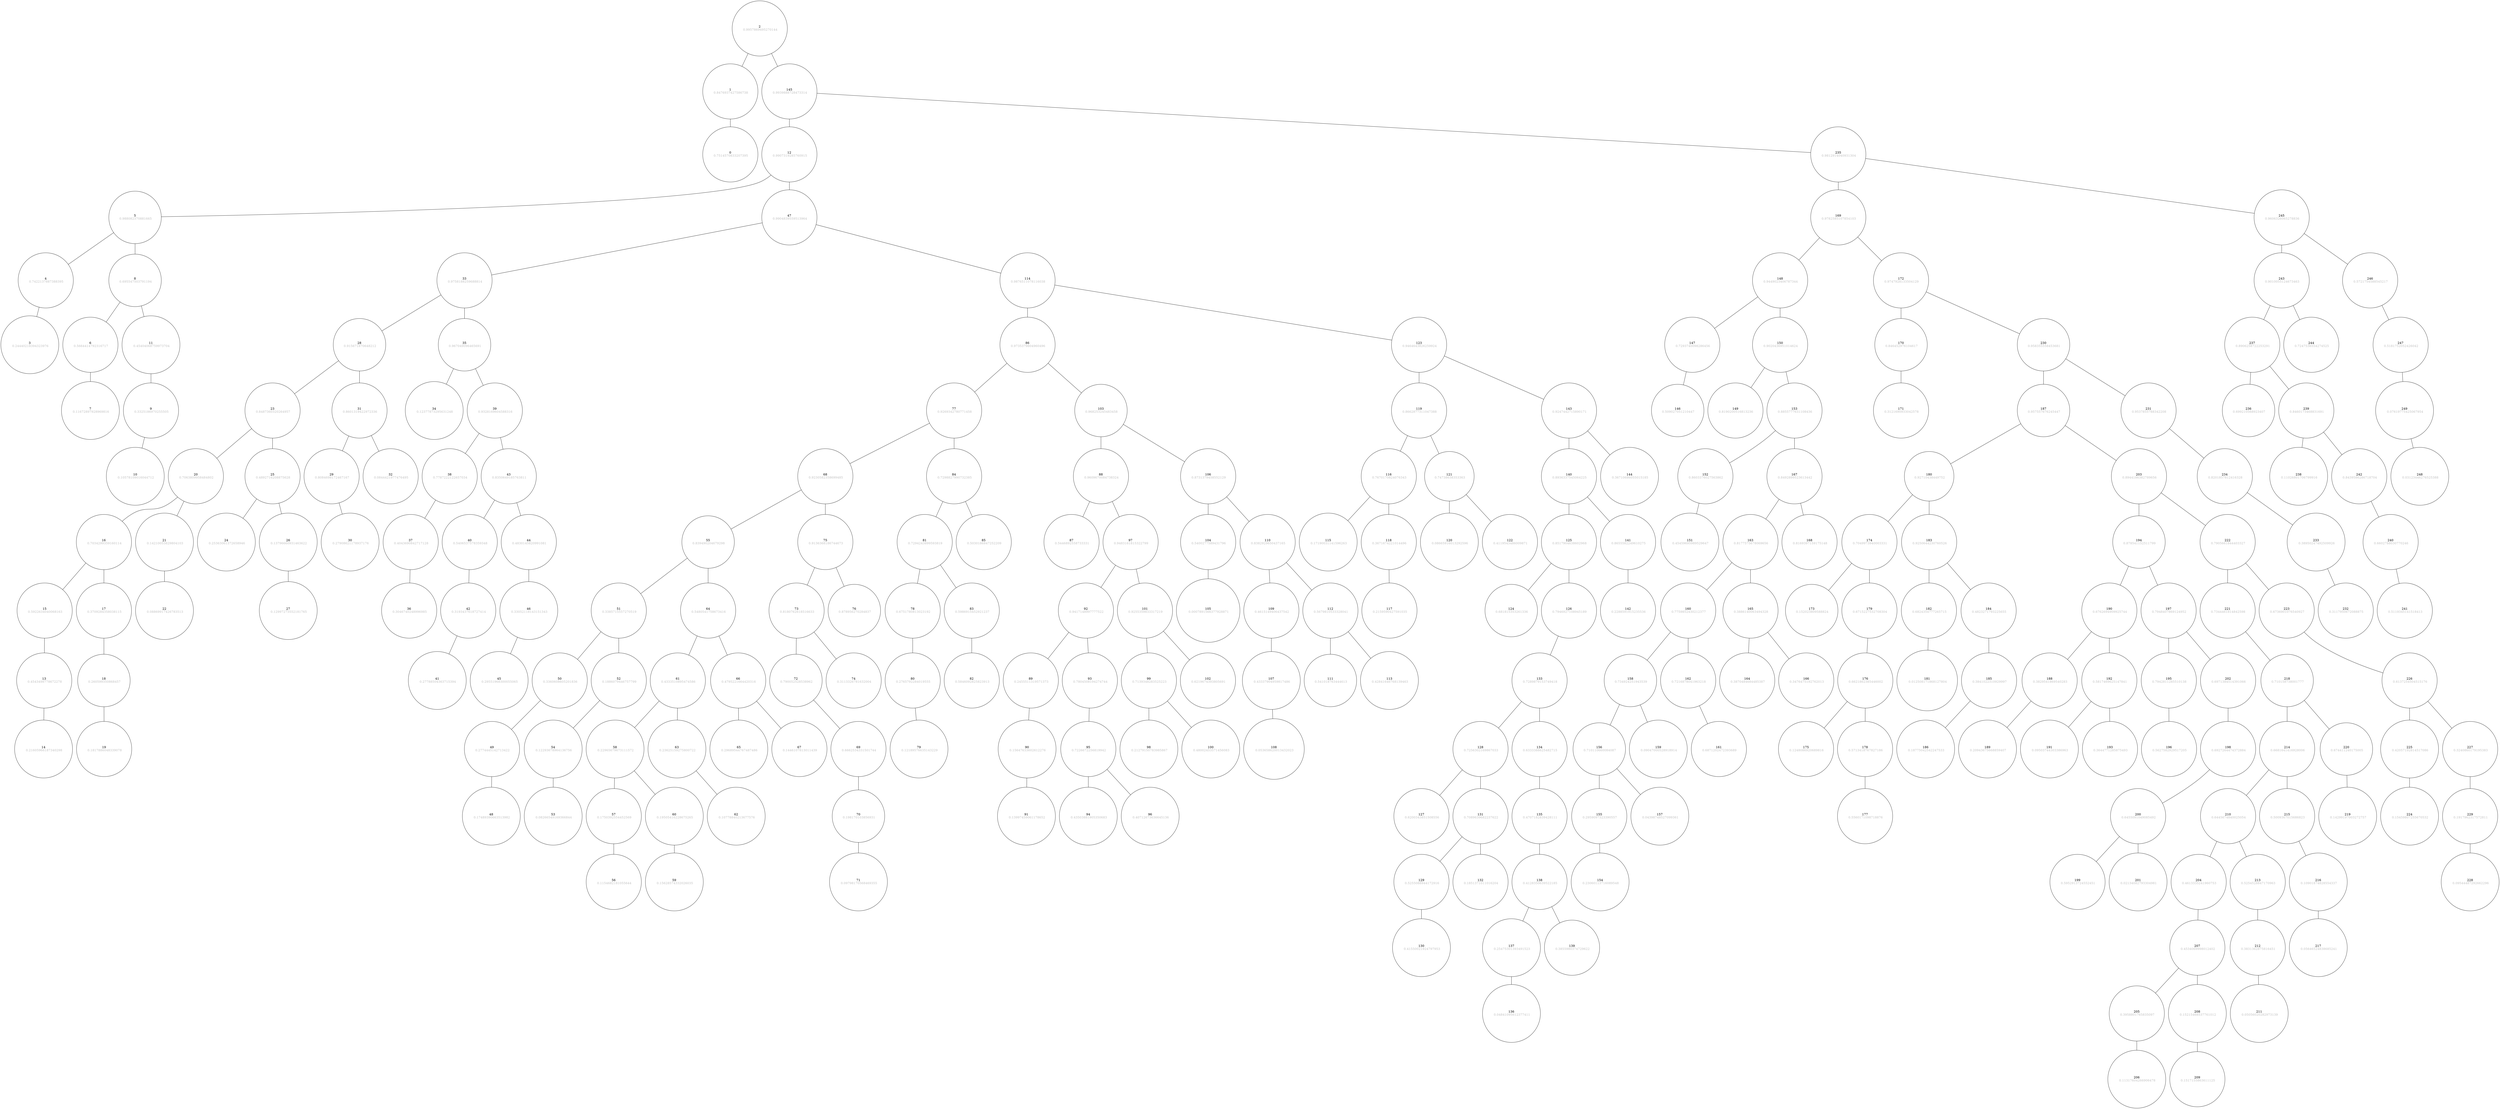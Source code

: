 graph {
  node [shape=circle]
  2[label=<2<BR/> <FONT COLOR="grey">0.9957869495270144</FONT>>];
  2 -- 1 [side=L]
  1[label=<1<BR/> <FONT COLOR="grey">0.8476937427586738</FONT>>];
  1 -- 0 [side=L]
  0[label=<0<BR/> <FONT COLOR="grey">0.7514570833207395</FONT>>];
  2 -- 145 [side=R]
  145[label=<145<BR/> <FONT COLOR="grey">0.9939888728473314</FONT>>];
  145 -- 12 [side=L]
  12[label=<12<BR/> <FONT COLOR="grey">0.9907319285760915</FONT>>];
  12 -- 5 [side=L]
  5[label=<5<BR/> <FONT COLOR="grey">0.988082370881665</FONT>>];
  5 -- 4 [side=L]
  4[label=<4<BR/> <FONT COLOR="grey">0.7422137887388395</FONT>>];
  4 -- 3 [side=L]
  3[label=<3<BR/> <FONT COLOR="grey">0.24440218394323976</FONT>>];
  5 -- 8 [side=R]
  8[label=<8<BR/> <FONT COLOR="grey">0.695547503791194</FONT>>];
  8 -- 6 [side=L]
  6[label=<6<BR/> <FONT COLOR="grey">0.5664414792316717</FONT>>];
  6 -- 7 [side=R]
  7[label=<7<BR/> <FONT COLOR="grey">0.11672897928969816</FONT>>];
  8 -- 11 [side=R]
  11[label=<11<BR/> <FONT COLOR="grey">0.45404068759973704</FONT>>];
  11 -- 9 [side=L]
  9[label=<9<BR/> <FONT COLOR="grey">0.3325186970255505</FONT>>];
  9 -- 10 [side=R]
  10[label=<10<BR/> <FONT COLOR="grey">0.10578109016044712</FONT>>];
  12 -- 47 [side=R]
  47[label=<47<BR/> <FONT COLOR="grey">0.9904839559513964</FONT>>];
  47 -- 33 [side=L]
  33[label=<33<BR/> <FONT COLOR="grey">0.9758188259688814</FONT>>];
  33 -- 28 [side=L]
  28[label=<28<BR/> <FONT COLOR="grey">0.915671870648212</FONT>>];
  28 -- 23 [side=L]
  23[label=<23<BR/> <FONT COLOR="grey">0.8487360320264957</FONT>>];
  23 -- 20 [side=L]
  20[label=<20<BR/> <FONT COLOR="grey">0.7063809958484802</FONT>>];
  20 -- 16 [side=L]
  16[label=<16<BR/> <FONT COLOR="grey">0.7034299359160114</FONT>>];
  16 -- 15 [side=L]
  15[label=<15<BR/> <FONT COLOR="grey">0.5922634040068163</FONT>>];
  15 -- 13 [side=L]
  13[label=<13<BR/> <FONT COLOR="grey">0.4543498778672278</FONT>>];
  13 -- 14 [side=R]
  14[label=<14<BR/> <FONT COLOR="grey">0.21605966187340298</FONT>>];
  16 -- 17 [side=R]
  17[label=<17<BR/> <FONT COLOR="grey">0.3709284358038115</FONT>>];
  17 -- 18 [side=R]
  18[label=<18<BR/> <FONT COLOR="grey">0.260599350868457</FONT>>];
  18 -- 19 [side=R]
  19[label=<19<BR/> <FONT COLOR="grey">0.1817886048339078</FONT>>];
  20 -- 21 [side=R]
  21[label=<21<BR/> <FONT COLOR="grey">0.14210053829804103</FONT>>];
  21 -- 22 [side=R]
  22[label=<22<BR/> <FONT COLOR="grey">0.08869917426783513</FONT>>];
  23 -- 25 [side=R]
  25[label=<25<BR/> <FONT COLOR="grey">0.4892716208875628</FONT>>];
  25 -- 24 [side=L]
  24[label=<24<BR/> <FONT COLOR="grey">0.25363061372658946</FONT>>];
  25 -- 26 [side=R]
  26[label=<26<BR/> <FONT COLOR="grey">0.13796660931463622</FONT>>];
  26 -- 27 [side=R]
  27[label=<27<BR/> <FONT COLOR="grey">0.12997273552181765</FONT>>];
  28 -- 31 [side=R]
  31[label=<31<BR/> <FONT COLOR="grey">0.8601319422972336</FONT>>];
  31 -- 29 [side=L]
  29[label=<29<BR/> <FONT COLOR="grey">0.8084698172467167</FONT>>];
  29 -- 30 [side=R]
  30[label=<30<BR/> <FONT COLOR="grey">0.27908621178937176</FONT>>];
  31 -- 32 [side=R]
  32[label=<32<BR/> <FONT COLOR="grey">0.0844421977476495</FONT>>];
  33 -- 35 [side=R]
  35[label=<35<BR/> <FONT COLOR="grey">0.967049096465691</FONT>>];
  35 -- 34 [side=L]
  34[label=<34<BR/> <FONT COLOR="grey">0.12377873295631248</FONT>>];
  35 -- 39 [side=R]
  39[label=<39<BR/> <FONT COLOR="grey">0.9328169604588316</FONT>>];
  39 -- 38 [side=L]
  38[label=<38<BR/> <FONT COLOR="grey">0.7787222122657034</FONT>>];
  38 -- 37 [side=L]
  37[label=<37<BR/> <FONT COLOR="grey">0.4043690842717128</FONT>>];
  37 -- 36 [side=L]
  36[label=<36<BR/> <FONT COLOR="grey">0.3046740248996985</FONT>>];
  39 -- 43 [side=R]
  43[label=<43<BR/> <FONT COLOR="grey">0.8350649185763811</FONT>>];
  43 -- 40 [side=L]
  40[label=<40<BR/> <FONT COLOR="grey">0.5406537578359348</FONT>>];
  40 -- 42 [side=R]
  42[label=<42<BR/> <FONT COLOR="grey">0.3193437618727414</FONT>>];
  42 -- 41 [side=L]
  41[label=<41<BR/> <FONT COLOR="grey">0.27788504363715394</FONT>>];
  43 -- 44 [side=R]
  44[label=<44<BR/> <FONT COLOR="grey">0.4830145820991081</FONT>>];
  44 -- 46 [side=R]
  46[label=<46<BR/> <FONT COLOR="grey">0.33052118143151343</FONT>>];
  46 -- 45 [side=L]
  45[label=<45<BR/> <FONT COLOR="grey">0.29551968300055065</FONT>>];
  47 -- 114 [side=R]
  114[label=<114<BR/> <FONT COLOR="grey">0.9876511078116038</FONT>>];
  114 -- 86 [side=L]
  86[label=<86<BR/> <FONT COLOR="grey">0.9735379804960496</FONT>>];
  86 -- 77 [side=L]
  77[label=<77<BR/> <FONT COLOR="grey">0.9269342780771458</FONT>>];
  77 -- 68 [side=L]
  68[label=<68<BR/> <FONT COLOR="grey">0.9230582358699485</FONT>>];
  68 -- 55 [side=L]
  55[label=<55<BR/> <FONT COLOR="grey">0.839490204679298</FONT>>];
  55 -- 51 [side=L]
  51[label=<51<BR/> <FONT COLOR="grey">0.3385715557270519</FONT>>];
  51 -- 50 [side=L]
  50[label=<50<BR/> <FONT COLOR="grey">0.3360608605201836</FONT>>];
  50 -- 49 [side=L]
  49[label=<49<BR/> <FONT COLOR="grey">0.2774445142713422</FONT>>];
  49 -- 48 [side=L]
  48[label=<48<BR/> <FONT COLOR="grey">0.17489390663513982</FONT>>];
  51 -- 52 [side=R]
  52[label=<52<BR/> <FONT COLOR="grey">0.1886079446757799</FONT>>];
  52 -- 54 [side=R]
  54[label=<54<BR/> <FONT COLOR="grey">0.12293678964136756</FONT>>];
  54 -- 53 [side=L]
  53[label=<53<BR/> <FONT COLOR="grey">0.08266549169366844</FONT>>];
  55 -- 64 [side=R]
  64[label=<64<BR/> <FONT COLOR="grey">0.5480541758673416</FONT>>];
  64 -- 61 [side=L]
  61[label=<61<BR/> <FONT COLOR="grey">0.4333510895474586</FONT>>];
  61 -- 58 [side=L]
  58[label=<58<BR/> <FONT COLOR="grey">0.22965679673111572</FONT>>];
  58 -- 57 [side=L]
  57[label=<57<BR/> <FONT COLOR="grey">0.1750392554452569</FONT>>];
  57 -- 56 [side=L]
  56[label=<56<BR/> <FONT COLOR="grey">0.1154682181055644</FONT>>];
  58 -- 60 [side=R]
  60[label=<60<BR/> <FONT COLOR="grey">0.19505416228675265</FONT>>];
  60 -- 59 [side=L]
  59[label=<59<BR/> <FONT COLOR="grey">0.15628574332026035</FONT>>];
  61 -- 63 [side=R]
  63[label=<63<BR/> <FONT COLOR="grey">0.23625159275800722</FONT>>];
  63 -- 62 [side=L]
  62[label=<62<BR/> <FONT COLOR="grey">0.10778840213677576</FONT>>];
  64 -- 66 [side=R]
  66[label=<66<BR/> <FONT COLOR="grey">0.4795221664420316</FONT>>];
  66 -- 65 [side=L]
  65[label=<65<BR/> <FONT COLOR="grey">0.29689544767487486</FONT>>];
  66 -- 67 [side=R]
  67[label=<67<BR/> <FONT COLOR="grey">0.1446107813011439</FONT>>];
  68 -- 75 [side=R]
  75[label=<75<BR/> <FONT COLOR="grey">0.9136368186744673</FONT>>];
  75 -- 73 [side=L]
  73[label=<73<BR/> <FONT COLOR="grey">0.8180762618516633</FONT>>];
  73 -- 72 [side=L]
  72[label=<72<BR/> <FONT COLOR="grey">0.790052528538962</FONT>>];
  72 -- 69 [side=L]
  69[label=<69<BR/> <FONT COLOR="grey">0.6662534331501744</FONT>>];
  69 -- 70 [side=R]
  70[label=<70<BR/> <FONT COLOR="grey">0.198170103856931</FONT>>];
  70 -- 71 [side=R]
  71[label=<71<BR/> <FONT COLOR="grey">0.09798170568469355</FONT>>];
  73 -- 74 [side=R]
  74[label=<74<BR/> <FONT COLOR="grey">0.3113326781632004</FONT>>];
  75 -- 76 [side=R]
  76[label=<76<BR/> <FONT COLOR="grey">0.878956270284837</FONT>>];
  77 -- 84 [side=R]
  84[label=<84<BR/> <FONT COLOR="grey">0.7298827990732385</FONT>>];
  84 -- 81 [side=L]
  81[label=<81<BR/> <FONT COLOR="grey">0.7294243899593819</FONT>>];
  81 -- 78 [side=L]
  78[label=<78<BR/> <FONT COLOR="grey">0.6751780813023192</FONT>>];
  78 -- 80 [side=R]
  80[label=<80<BR/> <FONT COLOR="grey">0.2765792284019555</FONT>>];
  80 -- 79 [side=L]
  79[label=<79<BR/> <FONT COLOR="grey">0.12189576635143229</FONT>>];
  81 -- 83 [side=R]
  83[label=<83<BR/> <FONT COLOR="grey">0.5986915452921237</FONT>>];
  83 -- 82 [side=L]
  82[label=<82<BR/> <FONT COLOR="grey">0.5846092825823913</FONT>>];
  84 -- 85 [side=R]
  85[label=<85<BR/> <FONT COLOR="grey">0.5030186847252209</FONT>>];
  86 -- 103 [side=R]
  103[label=<103<BR/> <FONT COLOR="grey">0.968253245483458</FONT>>];
  103 -- 88 [side=L]
  88[label=<88<BR/> <FONT COLOR="grey">0.9609670084738324</FONT>>];
  88 -- 87 [side=L]
  87[label=<87<BR/> <FONT COLOR="grey">0.5446892558733331</FONT>>];
  88 -- 97 [side=R]
  97[label=<97<BR/> <FONT COLOR="grey">0.9483161815322799</FONT>>];
  97 -- 92 [side=L]
  92[label=<92<BR/> <FONT COLOR="grey">0.9417148997777522</FONT>>];
  92 -- 89 [side=L]
  89[label=<89<BR/> <FONT COLOR="grey">0.2455511319571373</FONT>>];
  89 -- 90 [side=R]
  90[label=<90<BR/> <FONT COLOR="grey">0.15647633602612276</FONT>>];
  90 -- 91 [side=R]
  91[label=<91<BR/> <FONT COLOR="grey">0.13997459061178652</FONT>>];
  92 -- 93 [side=R]
  93[label=<93<BR/> <FONT COLOR="grey">0.7804508194274744</FONT>>];
  93 -- 95 [side=R]
  95[label=<95<BR/> <FONT COLOR="grey">0.7226672256819942</FONT>>];
  95 -- 94 [side=L]
  94[label=<94<BR/> <FONT COLOR="grey">0.43503881905350683</FONT>>];
  95 -- 96 [side=R]
  96[label=<96<BR/> <FONT COLOR="grey">0.40712673636645136</FONT>>];
  97 -- 101 [side=R]
  101[label=<101<BR/> <FONT COLOR="grey">0.9255359833317219</FONT>>];
  101 -- 99 [side=L]
  99[label=<99<BR/> <FONT COLOR="grey">0.7139348283525223</FONT>>];
  99 -- 98 [side=L]
  98[label=<98<BR/> <FONT COLOR="grey">0.21279150783985867</FONT>>];
  99 -- 100 [side=R]
  100[label=<100<BR/> <FONT COLOR="grey">0.48002453571456083</FONT>>];
  101 -- 102 [side=R]
  102[label=<102<BR/> <FONT COLOR="grey">0.6219674393805691</FONT>>];
  103 -- 106 [side=R]
  106[label=<106<BR/> <FONT COLOR="grey">0.8731379458552129</FONT>>];
  106 -- 104 [side=L]
  104[label=<104<BR/> <FONT COLOR="grey">0.5400277589431796</FONT>>];
  104 -- 105 [side=R]
  105[label=<105<BR/> <FONT COLOR="grey">0.0007891566377928871</FONT>>];
  106 -- 110 [side=R]
  110[label=<110<BR/> <FONT COLOR="grey">0.8382929650437165</FONT>>];
  110 -- 109 [side=L]
  109[label=<109<BR/> <FONT COLOR="grey">0.4615149406437542</FONT>>];
  109 -- 107 [side=L]
  107[label=<107<BR/> <FONT COLOR="grey">0.43337904959817486</FONT>>];
  107 -- 108 [side=R]
  108[label=<108<BR/> <FONT COLOR="grey">0.053658620013432023</FONT>>];
  110 -- 112 [side=R]
  112[label=<112<BR/> <FONT COLOR="grey">0.5679810533328041</FONT>>];
  112 -- 111 [side=L]
  111[label=<111<BR/> <FONT COLOR="grey">0.541018763444613</FONT>>];
  112 -- 113 [side=R]
  113[label=<113<BR/> <FONT COLOR="grey">0.42841646768139463</FONT>>];
  114 -- 123 [side=R]
  123[label=<123<BR/> <FONT COLOR="grey">0.9464643826259924</FONT>>];
  123 -- 119 [side=L]
  119[label=<119<BR/> <FONT COLOR="grey">0.8662877311047388</FONT>>];
  119 -- 116 [side=L]
  116[label=<116<BR/> <FONT COLOR="grey">0.7670170824076343</FONT>>];
  116 -- 115 [side=L]
  115[label=<115<BR/> <FONT COLOR="grey">0.17190031141596263</FONT>>];
  116 -- 118 [side=R]
  118[label=<118<BR/> <FONT COLOR="grey">0.3671674221014496</FONT>>];
  118 -- 117 [side=L]
  117[label=<117<BR/> <FONT COLOR="grey">0.2159590427591035</FONT>>];
  119 -- 121 [side=R]
  121[label=<121<BR/> <FONT COLOR="grey">0.74738638353363</FONT>>];
  121 -- 120 [side=L]
  120[label=<120<BR/> <FONT COLOR="grey">0.08665916013292596</FONT>>];
  121 -- 122 [side=R]
  122[label=<122<BR/> <FONT COLOR="grey">0.4119543486009871</FONT>>];
  123 -- 143 [side=R]
  143[label=<143<BR/> <FONT COLOR="grey">0.9247442715890171</FONT>>];
  143 -- 140 [side=L]
  140[label=<140<BR/> <FONT COLOR="grey">0.8936337545064225</FONT>>];
  140 -- 125 [side=L]
  125[label=<125<BR/> <FONT COLOR="grey">0.8517904638602968</FONT>>];
  125 -- 124 [side=L]
  124[label=<124<BR/> <FONT COLOR="grey">0.681815353261336</FONT>>];
  125 -- 126 [side=R]
  126[label=<126<BR/> <FONT COLOR="grey">0.7946927108945189</FONT>>];
  126 -- 133 [side=R]
  133[label=<133<BR/> <FONT COLOR="grey">0.7289879153749418</FONT>>];
  133 -- 128 [side=L]
  128[label=<128<BR/> <FONT COLOR="grey">0.7256302169867033</FONT>>];
  128 -- 127 [side=L]
  127[label=<127<BR/> <FONT COLOR="grey">0.6200343851508556</FONT>>];
  128 -- 131 [side=R]
  131[label=<131<BR/> <FONT COLOR="grey">0.7089639682237622</FONT>>];
  131 -- 129 [side=L]
  129[label=<129<BR/> <FONT COLOR="grey">0.5255088944172916</FONT>>];
  129 -- 130 [side=R]
  130[label=<130<BR/> <FONT COLOR="grey">0.41550021924797953</FONT>>];
  131 -- 132 [side=R]
  132[label=<132<BR/> <FONT COLOR="grey">0.1851371011016204</FONT>>];
  133 -- 134 [side=R]
  134[label=<134<BR/> <FONT COLOR="grey">0.6333388625482715</FONT>>];
  134 -- 135 [side=R]
  135[label=<135<BR/> <FONT COLOR="grey">0.4707182839428111</FONT>>];
  135 -- 138 [side=R]
  138[label=<138<BR/> <FONT COLOR="grey">0.4128350639522185</FONT>>];
  138 -- 137 [side=L]
  137[label=<137<BR/> <FONT COLOR="grey">0.25475301393491523</FONT>>];
  137 -- 136 [side=L]
  136[label=<136<BR/> <FONT COLOR="grey">0.04841095612377411</FONT>>];
  138 -- 139 [side=R]
  139[label=<139<BR/> <FONT COLOR="grey">0.3855980374729622</FONT>>];
  140 -- 141 [side=R]
  141[label=<141<BR/> <FONT COLOR="grey">0.8655582249610275</FONT>>];
  141 -- 142 [side=R]
  142[label=<142<BR/> <FONT COLOR="grey">0.2288591915235536</FONT>>];
  143 -- 144 [side=R]
  144[label=<144<BR/> <FONT COLOR="grey">0.36710686055015185</FONT>>];
  145 -- 235 [side=R]
  235[label=<235<BR/> <FONT COLOR="grey">0.9812914040931304</FONT>>];
  235 -- 169 [side=L]
  169[label=<169<BR/> <FONT COLOR="grey">0.9782585107854103</FONT>>];
  169 -- 148 [side=L]
  148[label=<148<BR/> <FONT COLOR="grey">0.9449023406787344</FONT>>];
  148 -- 147 [side=L]
  147[label=<147<BR/> <FONT COLOR="grey">0.7293740098286456</FONT>>];
  147 -- 146 [side=L]
  146[label=<146<BR/> <FONT COLOR="grey">0.509027051210447</FONT>>];
  148 -- 150 [side=R]
  150[label=<150<BR/> <FONT COLOR="grey">0.9020436951014624</FONT>>];
  150 -- 149 [side=L]
  149[label=<149<BR/> <FONT COLOR="grey">0.8190200516813236</FONT>>];
  150 -- 153 [side=R]
  153[label=<153<BR/> <FONT COLOR="grey">0.8855777631108436</FONT>>];
  153 -- 152 [side=L]
  152[label=<152<BR/> <FONT COLOR="grey">0.8603376027563862</FONT>>];
  152 -- 151 [side=L]
  151[label=<151<BR/> <FONT COLOR="grey">0.45459695989529647</FONT>>];
  153 -- 167 [side=R]
  167[label=<167<BR/> <FONT COLOR="grey">0.8492899523613442</FONT>>];
  167 -- 163 [side=L]
  163[label=<163<BR/> <FONT COLOR="grey">0.8177575678069656</FONT>>];
  163 -- 160 [side=L]
  160[label=<160<BR/> <FONT COLOR="grey">0.7759852430212377</FONT>>];
  160 -- 158 [side=L]
  158[label=<158<BR/> <FONT COLOR="grey">0.734924251943539</FONT>>];
  158 -- 156 [side=L]
  156[label=<156<BR/> <FONT COLOR="grey">0.710110660084087</FONT>>];
  156 -- 155 [side=L]
  155[label=<155<BR/> <FONT COLOR="grey">0.2959097323390557</FONT>>];
  155 -- 154 [side=L]
  154[label=<154<BR/> <FONT COLOR="grey">0.23060113716089548</FONT>>];
  156 -- 157 [side=R]
  157[label=<157<BR/> <FONT COLOR="grey">0.04398748527099361</FONT>>];
  158 -- 159 [side=R]
  159[label=<159<BR/> <FONT COLOR="grey">0.09047000528918914</FONT>>];
  160 -- 162 [side=R]
  162[label=<162<BR/> <FONT COLOR="grey">0.7216878041963218</FONT>>];
  162 -- 161 [side=L]
  161[label=<161<BR/> <FONT COLOR="grey">0.6871202472393689</FONT>>];
  163 -- 165 [side=R]
  165[label=<165<BR/> <FONT COLOR="grey">0.3886140063494328</FONT>>];
  165 -- 164 [side=L]
  164[label=<164<BR/> <FONT COLOR="grey">0.3870484684485387</FONT>>];
  165 -- 166 [side=R]
  166[label=<166<BR/> <FONT COLOR="grey">0.3476475192762013</FONT>>];
  167 -- 168 [side=R]
  168[label=<168<BR/> <FONT COLOR="grey">0.8169397159175148</FONT>>];
  169 -- 172 [side=R]
  172[label=<172<BR/> <FONT COLOR="grey">0.9747928133504129</FONT>>];
  172 -- 170 [side=L]
  170[label=<170<BR/> <FONT COLOR="grey">0.846452976104617</FONT>>];
  170 -- 171 [side=R]
  171[label=<171<BR/> <FONT COLOR="grey">0.3121690933042578</FONT>>];
  172 -- 230 [side=R]
  230[label=<230<BR/> <FONT COLOR="grey">0.958355558453681</FONT>>];
  230 -- 187 [side=L]
  187[label=<187<BR/> <FONT COLOR="grey">0.957557676245447</FONT>>];
  187 -- 180 [side=L]
  180[label=<180<BR/> <FONT COLOR="grey">0.92710438449752</FONT>>];
  180 -- 174 [side=L]
  174[label=<174<BR/> <FONT COLOR="grey">0.7049973940003331</FONT>>];
  174 -- 173 [side=L]
  173[label=<173<BR/> <FONT COLOR="grey">0.152023809588824</FONT>>];
  174 -- 179 [side=R]
  179[label=<179<BR/> <FONT COLOR="grey">0.6715227532708304</FONT>>];
  179 -- 176 [side=L]
  176[label=<176<BR/> <FONT COLOR="grey">0.6621862385446002</FONT>>];
  176 -- 175 [side=L]
  175[label=<175<BR/> <FONT COLOR="grey">0.1248086920689816</FONT>>];
  176 -- 178 [side=R]
  178[label=<178<BR/> <FONT COLOR="grey">0.5713418767827186</FONT>>];
  178 -- 177 [side=L]
  177[label=<177<BR/> <FONT COLOR="grey">0.5560171098718876</FONT>>];
  180 -- 183 [side=R]
  183[label=<183<BR/> <FONT COLOR="grey">0.9250644230760526</FONT>>];
  183 -- 182 [side=L]
  182[label=<182<BR/> <FONT COLOR="grey">0.6824354777265715</FONT>>];
  182 -- 181 [side=L]
  181[label=<181<BR/> <FONT COLOR="grey">0.012508171868127804</FONT>>];
  183 -- 184 [side=R]
  184[label=<184<BR/> <FONT COLOR="grey">0.4823271793225655</FONT>>];
  184 -- 185 [side=R]
  185[label=<185<BR/> <FONT COLOR="grey">0.3841022310929997</FONT>>];
  185 -- 186 [side=R]
  186[label=<186<BR/> <FONT COLOR="grey">0.18775042542247533</FONT>>];
  187 -- 203 [side=R]
  203[label=<203<BR/> <FONT COLOR="grey">0.8944186382789656</FONT>>];
  203 -- 194 [side=L]
  194[label=<194<BR/> <FONT COLOR="grey">0.878541152511799</FONT>>];
  194 -- 190 [side=L]
  190[label=<190<BR/> <FONT COLOR="grey">0.6762694909925744</FONT>>];
  190 -- 188 [side=L]
  188[label=<188<BR/> <FONT COLOR="grey">0.3829541869540283</FONT>>];
  188 -- 189 [side=R]
  189[label=<189<BR/> <FONT COLOR="grey">0.20943675668859407</FONT>>];
  190 -- 192 [side=R]
  192[label=<192<BR/> <FONT COLOR="grey">0.5817469625147841</FONT>>];
  192 -- 191 [side=L]
  191[label=<191<BR/> <FONT COLOR="grey">0.09503744303386963</FONT>>];
  192 -- 193 [side=R]
  193[label=<193<BR/> <FONT COLOR="grey">0.3644771285875493</FONT>>];
  194 -- 197 [side=R]
  197[label=<197<BR/> <FONT COLOR="grey">0.7948407869124952</FONT>>];
  197 -- 195 [side=L]
  195[label=<195<BR/> <FONT COLOR="grey">0.7942811285510138</FONT>>];
  195 -- 196 [side=R]
  196[label=<196<BR/> <FONT COLOR="grey">0.5627582929517205</FONT>>];
  197 -- 202 [side=R]
  202[label=<202<BR/> <FONT COLOR="grey">0.6971384514391066</FONT>>];
  202 -- 198 [side=L]
  198[label=<198<BR/> <FONT COLOR="grey">0.6927264474372884</FONT>>];
  198 -- 200 [side=R]
  200[label=<200<BR/> <FONT COLOR="grey">0.6455091049085492</FONT>>];
  200 -- 199 [side=L]
  199[label=<199<BR/> <FONT COLOR="grey">0.5952913724552451</FONT>>];
  200 -- 201 [side=R]
  201[label=<201<BR/> <FONT COLOR="grey">0.02134082793304981</FONT>>];
  203 -- 222 [side=R]
  222[label=<222<BR/> <FONT COLOR="grey">0.7905661844403327</FONT>>];
  222 -- 221 [side=L]
  221[label=<221<BR/> <FONT COLOR="grey">0.7344461814842598</FONT>>];
  221 -- 218 [side=L]
  218[label=<218<BR/> <FONT COLOR="grey">0.710158738001777</FONT>>];
  218 -- 214 [side=L]
  214[label=<214<BR/> <FONT COLOR="grey">0.6681641416928006</FONT>>];
  214 -- 210 [side=L]
  210[label=<210<BR/> <FONT COLOR="grey">0.6445674840025054</FONT>>];
  210 -- 204 [side=L]
  204[label=<204<BR/> <FONT COLOR="grey">0.4613335241960753</FONT>>];
  204 -- 207 [side=R]
  207[label=<207<BR/> <FONT COLOR="grey">0.4534069998012402</FONT>>];
  207 -- 205 [side=L]
  205[label=<205<BR/> <FONT COLOR="grey">0.3958801765835097</FONT>>];
  205 -- 206 [side=R]
  206[label=<206<BR/> <FONT COLOR="grey">0.11317604266906478</FONT>>];
  207 -- 208 [side=R]
  208[label=<208<BR/> <FONT COLOR="grey">0.15215468537761012</FONT>>];
  208 -- 209 [side=R]
  209[label=<209<BR/> <FONT COLOR="grey">0.1517155863611125</FONT>>];
  210 -- 213 [side=R]
  213[label=<213<BR/> <FONT COLOR="grey">0.5254528847170963</FONT>>];
  213 -- 212 [side=L]
  212[label=<212<BR/> <FONT COLOR="grey">0.3831362875816451</FONT>>];
  212 -- 211 [side=L]
  211[label=<211<BR/> <FONT COLOR="grey">0.05056020282973139</FONT>>];
  214 -- 215 [side=R]
  215[label=<215<BR/> <FONT COLOR="grey">0.5009367015686823</FONT>>];
  215 -- 216 [side=R]
  216[label=<216<BR/> <FONT COLOR="grey">0.10901874828554337</FONT>>];
  216 -- 217 [side=R]
  217[label=<217<BR/> <FONT COLOR="grey">0.05646524838685241</FONT>>];
  218 -- 220 [side=R]
  220[label=<220<BR/> <FONT COLOR="grey">0.674411240175005</FONT>>];
  220 -- 219 [side=L]
  219[label=<219<BR/> <FONT COLOR="grey">0.14299197003272757</FONT>>];
  222 -- 223 [side=R]
  223[label=<223<BR/> <FONT COLOR="grey">0.6736901076540927</FONT>>];
  223 -- 226 [side=R]
  226[label=<226<BR/> <FONT COLOR="grey">0.6137254504515176</FONT>>];
  226 -- 225 [side=L]
  225[label=<225<BR/> <FONT COLOR="grey">0.42057192814517086</FONT>>];
  225 -- 224 [side=L]
  224[label=<224<BR/> <FONT COLOR="grey">0.15459807255670532</FONT>>];
  226 -- 227 [side=R]
  227[label=<227<BR/> <FONT COLOR="grey">0.3240860179195383</FONT>>];
  227 -- 229 [side=R]
  229[label=<229<BR/> <FONT COLOR="grey">0.1917962317572811</FONT>>];
  229 -- 228 [side=L]
  228[label=<228<BR/> <FONT COLOR="grey">0.09544487292662296</FONT>>];
  230 -- 231 [side=R]
  231[label=<231<BR/> <FONT COLOR="grey">0.9537855788342208</FONT>>];
  231 -- 234 [side=R]
  234[label=<234<BR/> <FONT COLOR="grey">0.8201857812416328</FONT>>];
  234 -- 233 [side=L]
  233[label=<233<BR/> <FONT COLOR="grey">0.38950247492509926</FONT>>];
  233 -- 232 [side=L]
  232[label=<232<BR/> <FONT COLOR="grey">0.3117950672088875</FONT>>];
  235 -- 245 [side=R]
  245[label=<245<BR/> <FONT COLOR="grey">0.9606326065278836</FONT>>];
  245 -- 243 [side=L]
  243[label=<243<BR/> <FONT COLOR="grey">0.9010055124673463</FONT>>];
  243 -- 237 [side=L]
  237[label=<237<BR/> <FONT COLOR="grey">0.8906258722253291</FONT>>];
  237 -- 236 [side=L]
  236[label=<236<BR/> <FONT COLOR="grey">0.699210568923407</FONT>>];
  237 -- 239 [side=R]
  239[label=<239<BR/> <FONT COLOR="grey">0.8460173468831691</FONT>>];
  239 -- 238 [side=L]
  238[label=<238<BR/> <FONT COLOR="grey">0.11026801706799916</FONT>>];
  239 -- 242 [side=R]
  242[label=<242<BR/> <FONT COLOR="grey">0.8439586286718704</FONT>>];
  242 -- 240 [side=L]
  240[label=<240<BR/> <FONT COLOR="grey">0.6602788030770246</FONT>>];
  240 -- 241 [side=R]
  241[label=<241<BR/> <FONT COLOR="grey">0.5119345141518413</FONT>>];
  243 -- 244 [side=R]
  244[label=<244<BR/> <FONT COLOR="grey">0.7247536554274525</FONT>>];
  245 -- 246 [side=R]
  246[label=<246<BR/> <FONT COLOR="grey">0.5721754588545217</FONT>>];
  246 -- 247 [side=R]
  247[label=<247<BR/> <FONT COLOR="grey">0.5181752052426042</FONT>>];
  247 -- 249 [side=R]
  249[label=<249<BR/> <FONT COLOR="grey">0.07619775425067954</FONT>>];
  249 -- 248 [side=L]
  248[label=<248<BR/> <FONT COLOR="grey">0.03123446276525388</FONT>>];
}
graph {
  node [shape=circle]
  2[label=<2<BR/> <FONT COLOR="grey">0.9957869495270144</FONT>>];
  2 -- 1 [side=L]
  1[label=<1<BR/> <FONT COLOR="grey">0.8476937427586738</FONT>>];
  1 -- 0 [side=L]
  0[label=<0<BR/> <FONT COLOR="grey">0.7514570833207395</FONT>>];
  2 -- 145 [side=R]
  145[label=<145<BR/> <FONT COLOR="grey">0.9939888728473314</FONT>>];
  145 -- 12 [side=L]
  12[label=<12<BR/> <FONT COLOR="grey">0.9907319285760915</FONT>>];
  12 -- 5 [side=L]
  5[label=<5<BR/> <FONT COLOR="grey">0.988082370881665</FONT>>];
  5 -- 4 [side=L]
  4[label=<4<BR/> <FONT COLOR="grey">0.7422137887388395</FONT>>];
  4 -- 3 [side=L]
  3[label=<3<BR/> <FONT COLOR="grey">0.24440218394323976</FONT>>];
  5 -- 8 [side=R]
  8[label=<8<BR/> <FONT COLOR="grey">0.695547503791194</FONT>>];
  8 -- 6 [side=L]
  6[label=<6<BR/> <FONT COLOR="grey">0.5664414792316717</FONT>>];
  6 -- 7 [side=R]
  7[label=<7<BR/> <FONT COLOR="grey">0.11672897928969816</FONT>>];
  8 -- 11 [side=R]
  11[label=<11<BR/> <FONT COLOR="grey">0.45404068759973704</FONT>>];
  11 -- 9 [side=L]
  9[label=<9<BR/> <FONT COLOR="grey">0.3325186970255505</FONT>>];
  9 -- 10 [side=R]
  10[label=<10<BR/> <FONT COLOR="grey">0.10578109016044712</FONT>>];
  12 -- 47 [side=R]
  47[label=<47<BR/> <FONT COLOR="grey">0.9904839559513964</FONT>>];
  47 -- 33 [side=L]
  33[label=<33<BR/> <FONT COLOR="grey">0.9758188259688814</FONT>>];
  33 -- 28 [side=L]
  28[label=<28<BR/> <FONT COLOR="grey">0.915671870648212</FONT>>];
  28 -- 23 [side=L]
  23[label=<23<BR/> <FONT COLOR="grey">0.8487360320264957</FONT>>];
  23 -- 20 [side=L]
  20[label=<20<BR/> <FONT COLOR="grey">0.7063809958484802</FONT>>];
  20 -- 16 [side=L]
  16[label=<16<BR/> <FONT COLOR="grey">0.7034299359160114</FONT>>];
  16 -- 15 [side=L]
  15[label=<15<BR/> <FONT COLOR="grey">0.5922634040068163</FONT>>];
  15 -- 13 [side=L]
  13[label=<13<BR/> <FONT COLOR="grey">0.4543498778672278</FONT>>];
  13 -- 14 [side=R]
  14[label=<14<BR/> <FONT COLOR="grey">0.21605966187340298</FONT>>];
  16 -- 17 [side=R]
  17[label=<17<BR/> <FONT COLOR="grey">0.3709284358038115</FONT>>];
  17 -- 18 [side=R]
  18[label=<18<BR/> <FONT COLOR="grey">0.260599350868457</FONT>>];
  18 -- 19 [side=R]
  19[label=<19<BR/> <FONT COLOR="grey">0.1817886048339078</FONT>>];
  20 -- 21 [side=R]
  21[label=<21<BR/> <FONT COLOR="grey">0.14210053829804103</FONT>>];
  21 -- 22 [side=R]
  22[label=<22<BR/> <FONT COLOR="grey">0.08869917426783513</FONT>>];
  23 -- 25 [side=R]
  25[label=<25<BR/> <FONT COLOR="grey">0.4892716208875628</FONT>>];
  25 -- 24 [side=L]
  24[label=<24<BR/> <FONT COLOR="grey">0.25363061372658946</FONT>>];
  25 -- 26 [side=R]
  26[label=<26<BR/> <FONT COLOR="grey">0.13796660931463622</FONT>>];
  26 -- 27 [side=R]
  27[label=<27<BR/> <FONT COLOR="grey">0.12997273552181765</FONT>>];
  28 -- 31 [side=R]
  31[label=<31<BR/> <FONT COLOR="grey">0.8601319422972336</FONT>>];
  31 -- 29 [side=L]
  29[label=<29<BR/> <FONT COLOR="grey">0.8084698172467167</FONT>>];
  29 -- 30 [side=R]
  30[label=<30<BR/> <FONT COLOR="grey">0.27908621178937176</FONT>>];
  31 -- 32 [side=R]
  32[label=<32<BR/> <FONT COLOR="grey">0.0844421977476495</FONT>>];
  33 -- 35 [side=R]
  35[label=<35<BR/> <FONT COLOR="grey">0.967049096465691</FONT>>];
  35 -- 34 [side=L]
  34[label=<34<BR/> <FONT COLOR="grey">0.12377873295631248</FONT>>];
  35 -- 39 [side=R]
  39[label=<39<BR/> <FONT COLOR="grey">0.9328169604588316</FONT>>];
  39 -- 38 [side=L]
  38[label=<38<BR/> <FONT COLOR="grey">0.7787222122657034</FONT>>];
  38 -- 37 [side=L]
  37[label=<37<BR/> <FONT COLOR="grey">0.4043690842717128</FONT>>];
  37 -- 36 [side=L]
  36[label=<36<BR/> <FONT COLOR="grey">0.3046740248996985</FONT>>];
  39 -- 43 [side=R]
  43[label=<43<BR/> <FONT COLOR="grey">0.8350649185763811</FONT>>];
  43 -- 40 [side=L]
  40[label=<40<BR/> <FONT COLOR="grey">0.5406537578359348</FONT>>];
  40 -- 42 [side=R]
  42[label=<42<BR/> <FONT COLOR="grey">0.3193437618727414</FONT>>];
  42 -- 41 [side=L]
  41[label=<41<BR/> <FONT COLOR="grey">0.27788504363715394</FONT>>];
  43 -- 44 [side=R]
  44[label=<44<BR/> <FONT COLOR="grey">0.4830145820991081</FONT>>];
  44 -- 46 [side=R]
  46[label=<46<BR/> <FONT COLOR="grey">0.33052118143151343</FONT>>];
  46 -- 45 [side=L]
  45[label=<45<BR/> <FONT COLOR="grey">0.29551968300055065</FONT>>];
  47 -- 114 [side=R]
  114[label=<114<BR/> <FONT COLOR="grey">0.9876511078116038</FONT>>];
  114 -- 86 [side=L]
  86[label=<86<BR/> <FONT COLOR="grey">0.9735379804960496</FONT>>];
  86 -- 77 [side=L]
  77[label=<77<BR/> <FONT COLOR="grey">0.9269342780771458</FONT>>];
  77 -- 68 [side=L]
  68[label=<68<BR/> <FONT COLOR="grey">0.9230582358699485</FONT>>];
  68 -- 55 [side=L]
  55[label=<55<BR/> <FONT COLOR="grey">0.839490204679298</FONT>>];
  55 -- 51 [side=L]
  51[label=<51<BR/> <FONT COLOR="grey">0.3385715557270519</FONT>>];
  51 -- 50 [side=L]
  50[label=<50<BR/> <FONT COLOR="grey">0.3360608605201836</FONT>>];
  50 -- 49 [side=L]
  49[label=<49<BR/> <FONT COLOR="grey">0.2774445142713422</FONT>>];
  49 -- 48 [side=L]
  48[label=<48<BR/> <FONT COLOR="grey">0.17489390663513982</FONT>>];
  51 -- 52 [side=R]
  52[label=<52<BR/> <FONT COLOR="grey">0.1886079446757799</FONT>>];
  52 -- 54 [side=R]
  54[label=<54<BR/> <FONT COLOR="grey">0.12293678964136756</FONT>>];
  54 -- 53 [side=L]
  53[label=<53<BR/> <FONT COLOR="grey">0.08266549169366844</FONT>>];
  55 -- 64 [side=R]
  64[label=<64<BR/> <FONT COLOR="grey">0.5480541758673416</FONT>>];
  64 -- 61 [side=L]
  61[label=<61<BR/> <FONT COLOR="grey">0.4333510895474586</FONT>>];
  61 -- 58 [side=L]
  58[label=<58<BR/> <FONT COLOR="grey">0.22965679673111572</FONT>>];
  58 -- 57 [side=L]
  57[label=<57<BR/> <FONT COLOR="grey">0.1750392554452569</FONT>>];
  57 -- 56 [side=L]
  56[label=<56<BR/> <FONT COLOR="grey">0.1154682181055644</FONT>>];
  58 -- 60 [side=R]
  60[label=<60<BR/> <FONT COLOR="grey">0.19505416228675265</FONT>>];
  60 -- 59 [side=L]
  59[label=<59<BR/> <FONT COLOR="grey">0.15628574332026035</FONT>>];
  61 -- 63 [side=R]
  63[label=<63<BR/> <FONT COLOR="grey">0.23625159275800722</FONT>>];
  63 -- 62 [side=L]
  62[label=<62<BR/> <FONT COLOR="grey">0.10778840213677576</FONT>>];
  64 -- 66 [side=R]
  66[label=<66<BR/> <FONT COLOR="grey">0.4795221664420316</FONT>>];
  66 -- 65 [side=L]
  65[label=<65<BR/> <FONT COLOR="grey">0.29689544767487486</FONT>>];
  66 -- 67 [side=R]
  67[label=<67<BR/> <FONT COLOR="grey">0.1446107813011439</FONT>>];
  68 -- 75 [side=R]
  75[label=<75<BR/> <FONT COLOR="grey">0.9136368186744673</FONT>>];
  75 -- 73 [side=L]
  73[label=<73<BR/> <FONT COLOR="grey">0.8180762618516633</FONT>>];
  73 -- 72 [side=L]
  72[label=<72<BR/> <FONT COLOR="grey">0.790052528538962</FONT>>];
  72 -- 69 [side=L]
  69[label=<69<BR/> <FONT COLOR="grey">0.6662534331501744</FONT>>];
  69 -- 70 [side=R]
  70[label=<70<BR/> <FONT COLOR="grey">0.198170103856931</FONT>>];
  70 -- 71 [side=R]
  71[label=<71<BR/> <FONT COLOR="grey">0.09798170568469355</FONT>>];
  73 -- 74 [side=R]
  74[label=<74<BR/> <FONT COLOR="grey">0.3113326781632004</FONT>>];
  75 -- 76 [side=R]
  76[label=<76<BR/> <FONT COLOR="grey">0.878956270284837</FONT>>];
  77 -- 84 [side=R]
  84[label=<84<BR/> <FONT COLOR="grey">0.7298827990732385</FONT>>];
  84 -- 81 [side=L]
  81[label=<81<BR/> <FONT COLOR="grey">0.7294243899593819</FONT>>];
  81 -- 78 [side=L]
  78[label=<78<BR/> <FONT COLOR="grey">0.6751780813023192</FONT>>];
  78 -- 80 [side=R]
  80[label=<80<BR/> <FONT COLOR="grey">0.2765792284019555</FONT>>];
  80 -- 79 [side=L]
  79[label=<79<BR/> <FONT COLOR="grey">0.12189576635143229</FONT>>];
  81 -- 83 [side=R]
  83[label=<83<BR/> <FONT COLOR="grey">0.5986915452921237</FONT>>];
  83 -- 82 [side=L]
  82[label=<82<BR/> <FONT COLOR="grey">0.5846092825823913</FONT>>];
  84 -- 85 [side=R]
  85[label=<85<BR/> <FONT COLOR="grey">0.5030186847252209</FONT>>];
  86 -- 103 [side=R]
  103[label=<103<BR/> <FONT COLOR="grey">0.968253245483458</FONT>>];
  103 -- 88 [side=L]
  88[label=<88<BR/> <FONT COLOR="grey">0.9609670084738324</FONT>>];
  88 -- 87 [side=L]
  87[label=<87<BR/> <FONT COLOR="grey">0.5446892558733331</FONT>>];
  88 -- 97 [side=R]
  97[label=<97<BR/> <FONT COLOR="grey">0.9483161815322799</FONT>>];
  97 -- 92 [side=L]
  92[label=<92<BR/> <FONT COLOR="grey">0.9417148997777522</FONT>>];
  92 -- 89 [side=L]
  89[label=<89<BR/> <FONT COLOR="grey">0.2455511319571373</FONT>>];
  89 -- 90 [side=R]
  90[label=<90<BR/> <FONT COLOR="grey">0.15647633602612276</FONT>>];
  90 -- 91 [side=R]
  91[label=<91<BR/> <FONT COLOR="grey">0.13997459061178652</FONT>>];
  92 -- 93 [side=R]
  93[label=<93<BR/> <FONT COLOR="grey">0.7804508194274744</FONT>>];
  93 -- 95 [side=R]
  95[label=<95<BR/> <FONT COLOR="grey">0.7226672256819942</FONT>>];
  95 -- 94 [side=L]
  94[label=<94<BR/> <FONT COLOR="grey">0.43503881905350683</FONT>>];
  95 -- 96 [side=R]
  96[label=<96<BR/> <FONT COLOR="grey">0.40712673636645136</FONT>>];
  97 -- 101 [side=R]
  101[label=<101<BR/> <FONT COLOR="grey">0.9255359833317219</FONT>>];
  101 -- 99 [side=L]
  99[label=<99<BR/> <FONT COLOR="grey">0.7139348283525223</FONT>>];
  99 -- 98 [side=L]
  98[label=<98<BR/> <FONT COLOR="grey">0.21279150783985867</FONT>>];
  99 -- 100 [side=R]
  100[label=<100<BR/> <FONT COLOR="grey">0.48002453571456083</FONT>>];
  101 -- 102 [side=R]
  102[label=<102<BR/> <FONT COLOR="grey">0.6219674393805691</FONT>>];
  103 -- 106 [side=R]
  106[label=<106<BR/> <FONT COLOR="grey">0.8731379458552129</FONT>>];
  106 -- 104 [side=L]
  104[label=<104<BR/> <FONT COLOR="grey">0.5400277589431796</FONT>>];
  104 -- 105 [side=R]
  105[label=<105<BR/> <FONT COLOR="grey">0.0007891566377928871</FONT>>];
  106 -- 110 [side=R]
  110[label=<110<BR/> <FONT COLOR="grey">0.8382929650437165</FONT>>];
  110 -- 109 [side=L]
  109[label=<109<BR/> <FONT COLOR="grey">0.4615149406437542</FONT>>];
  109 -- 107 [side=L]
  107[label=<107<BR/> <FONT COLOR="grey">0.43337904959817486</FONT>>];
  107 -- 108 [side=R]
  108[label=<108<BR/> <FONT COLOR="grey">0.053658620013432023</FONT>>];
  110 -- 112 [side=R]
  112[label=<112<BR/> <FONT COLOR="grey">0.5679810533328041</FONT>>];
  112 -- 111 [side=L]
  111[label=<111<BR/> <FONT COLOR="grey">0.541018763444613</FONT>>];
  112 -- 113 [side=R]
  113[label=<113<BR/> <FONT COLOR="grey">0.42841646768139463</FONT>>];
  114 -- 123 [side=R]
  123[label=<123<BR/> <FONT COLOR="grey">0.9464643826259924</FONT>>];
  123 -- 119 [side=L]
  119[label=<119<BR/> <FONT COLOR="grey">0.8662877311047388</FONT>>];
  119 -- 116 [side=L]
  116[label=<116<BR/> <FONT COLOR="grey">0.7670170824076343</FONT>>];
  116 -- 115 [side=L]
  115[label=<115<BR/> <FONT COLOR="grey">0.17190031141596263</FONT>>];
  116 -- 118 [side=R]
  118[label=<118<BR/> <FONT COLOR="grey">0.3671674221014496</FONT>>];
  118 -- 117 [side=L]
  117[label=<117<BR/> <FONT COLOR="grey">0.2159590427591035</FONT>>];
  119 -- 121 [side=R]
  121[label=<121<BR/> <FONT COLOR="grey">0.74738638353363</FONT>>];
  121 -- 120 [side=L]
  120[label=<120<BR/> <FONT COLOR="grey">0.08665916013292596</FONT>>];
  121 -- 122 [side=R]
  122[label=<122<BR/> <FONT COLOR="grey">0.4119543486009871</FONT>>];
  123 -- 143 [side=R]
  143[label=<143<BR/> <FONT COLOR="grey">0.9247442715890171</FONT>>];
  143 -- 140 [side=L]
  140[label=<140<BR/> <FONT COLOR="grey">0.8936337545064225</FONT>>];
  140 -- 125 [side=L]
  125[label=<125<BR/> <FONT COLOR="grey">0.8517904638602968</FONT>>];
  125 -- 124 [side=L]
  124[label=<124<BR/> <FONT COLOR="grey">0.681815353261336</FONT>>];
  125 -- 126 [side=R]
  126[label=<126<BR/> <FONT COLOR="grey">0.7946927108945189</FONT>>];
  126 -- 133 [side=R]
  133[label=<133<BR/> <FONT COLOR="grey">0.7289879153749418</FONT>>];
  133 -- 128 [side=L]
  128[label=<128<BR/> <FONT COLOR="grey">0.7256302169867033</FONT>>];
  128 -- 127 [side=L]
  127[label=<127<BR/> <FONT COLOR="grey">0.6200343851508556</FONT>>];
  128 -- 131 [side=R]
  131[label=<131<BR/> <FONT COLOR="grey">0.7089639682237622</FONT>>];
  131 -- 129 [side=L]
  129[label=<129<BR/> <FONT COLOR="grey">0.5255088944172916</FONT>>];
  129 -- 130 [side=R]
  130[label=<130<BR/> <FONT COLOR="grey">0.41550021924797953</FONT>>];
  131 -- 132 [side=R]
  132[label=<132<BR/> <FONT COLOR="grey">0.1851371011016204</FONT>>];
  133 -- 134 [side=R]
  134[label=<134<BR/> <FONT COLOR="grey">0.6333388625482715</FONT>>];
  134 -- 135 [side=R]
  135[label=<135<BR/> <FONT COLOR="grey">0.4707182839428111</FONT>>];
  135 -- 138 [side=R]
  138[label=<138<BR/> <FONT COLOR="grey">0.4128350639522185</FONT>>];
  138 -- 137 [side=L]
  137[label=<137<BR/> <FONT COLOR="grey">0.25475301393491523</FONT>>];
  137 -- 136 [side=L]
  136[label=<136<BR/> <FONT COLOR="grey">0.04841095612377411</FONT>>];
  138 -- 139 [side=R]
  139[label=<139<BR/> <FONT COLOR="grey">0.3855980374729622</FONT>>];
  140 -- 141 [side=R]
  141[label=<141<BR/> <FONT COLOR="grey">0.8655582249610275</FONT>>];
  141 -- 142 [side=R]
  142[label=<142<BR/> <FONT COLOR="grey">0.2288591915235536</FONT>>];
  143 -- 144 [side=R]
  144[label=<144<BR/> <FONT COLOR="grey">0.36710686055015185</FONT>>];
  145 -- 235 [side=R]
  235[label=<235<BR/> <FONT COLOR="grey">0.9812914040931304</FONT>>];
  235 -- 169 [side=L]
  169[label=<169<BR/> <FONT COLOR="grey">0.9782585107854103</FONT>>];
  169 -- 148 [side=L]
  148[label=<148<BR/> <FONT COLOR="grey">0.9449023406787344</FONT>>];
  148 -- 147 [side=L]
  147[label=<147<BR/> <FONT COLOR="grey">0.7293740098286456</FONT>>];
  147 -- 146 [side=L]
  146[label=<146<BR/> <FONT COLOR="grey">0.509027051210447</FONT>>];
  148 -- 150 [side=R]
  150[label=<150<BR/> <FONT COLOR="grey">0.9020436951014624</FONT>>];
  150 -- 149 [side=L]
  149[label=<149<BR/> <FONT COLOR="grey">0.8190200516813236</FONT>>];
  150 -- 153 [side=R]
  153[label=<153<BR/> <FONT COLOR="grey">0.8855777631108436</FONT>>];
  153 -- 152 [side=L]
  152[label=<152<BR/> <FONT COLOR="grey">0.8603376027563862</FONT>>];
  152 -- 151 [side=L]
  151[label=<151<BR/> <FONT COLOR="grey">0.45459695989529647</FONT>>];
  153 -- 167 [side=R]
  167[label=<167<BR/> <FONT COLOR="grey">0.8492899523613442</FONT>>];
  167 -- 163 [side=L]
  163[label=<163<BR/> <FONT COLOR="grey">0.8177575678069656</FONT>>];
  163 -- 160 [side=L]
  160[label=<160<BR/> <FONT COLOR="grey">0.7759852430212377</FONT>>];
  160 -- 158 [side=L]
  158[label=<158<BR/> <FONT COLOR="grey">0.734924251943539</FONT>>];
  158 -- 156 [side=L]
  156[label=<156<BR/> <FONT COLOR="grey">0.710110660084087</FONT>>];
  156 -- 155 [side=L]
  155[label=<155<BR/> <FONT COLOR="grey">0.2959097323390557</FONT>>];
  155 -- 154 [side=L]
  154[label=<154<BR/> <FONT COLOR="grey">0.23060113716089548</FONT>>];
  156 -- 157 [side=R]
  157[label=<157<BR/> <FONT COLOR="grey">0.04398748527099361</FONT>>];
  158 -- 159 [side=R]
  159[label=<159<BR/> <FONT COLOR="grey">0.09047000528918914</FONT>>];
  160 -- 162 [side=R]
  162[label=<162<BR/> <FONT COLOR="grey">0.7216878041963218</FONT>>];
  162 -- 161 [side=L]
  161[label=<161<BR/> <FONT COLOR="grey">0.6871202472393689</FONT>>];
  163 -- 165 [side=R]
  165[label=<165<BR/> <FONT COLOR="grey">0.3886140063494328</FONT>>];
  165 -- 164 [side=L]
  164[label=<164<BR/> <FONT COLOR="grey">0.3870484684485387</FONT>>];
  165 -- 166 [side=R]
  166[label=<166<BR/> <FONT COLOR="grey">0.3476475192762013</FONT>>];
  167 -- 168 [side=R]
  168[label=<168<BR/> <FONT COLOR="grey">0.8169397159175148</FONT>>];
  169 -- 172 [side=R]
  172[label=<172<BR/> <FONT COLOR="grey">0.9747928133504129</FONT>>];
  172 -- 170 [side=L]
  170[label=<170<BR/> <FONT COLOR="grey">0.846452976104617</FONT>>];
  170 -- 171 [side=R]
  171[label=<171<BR/> <FONT COLOR="grey">0.3121690933042578</FONT>>];
  172 -- 230 [side=R]
  230[label=<230<BR/> <FONT COLOR="grey">0.958355558453681</FONT>>];
  230 -- 187 [side=L]
  187[label=<187<BR/> <FONT COLOR="grey">0.957557676245447</FONT>>];
  187 -- 180 [side=L]
  180[label=<180<BR/> <FONT COLOR="grey">0.92710438449752</FONT>>];
  180 -- 174 [side=L]
  174[label=<174<BR/> <FONT COLOR="grey">0.7049973940003331</FONT>>];
  174 -- 173 [side=L]
  173[label=<173<BR/> <FONT COLOR="grey">0.152023809588824</FONT>>];
  174 -- 179 [side=R]
  179[label=<179<BR/> <FONT COLOR="grey">0.6715227532708304</FONT>>];
  179 -- 176 [side=L]
  176[label=<176<BR/> <FONT COLOR="grey">0.6621862385446002</FONT>>];
  176 -- 175 [side=L]
  175[label=<175<BR/> <FONT COLOR="grey">0.1248086920689816</FONT>>];
  176 -- 178 [side=R]
  178[label=<178<BR/> <FONT COLOR="grey">0.5713418767827186</FONT>>];
  178 -- 177 [side=L]
  177[label=<177<BR/> <FONT COLOR="grey">0.5560171098718876</FONT>>];
  180 -- 183 [side=R]
  183[label=<183<BR/> <FONT COLOR="grey">0.9250644230760526</FONT>>];
  183 -- 182 [side=L]
  182[label=<182<BR/> <FONT COLOR="grey">0.6824354777265715</FONT>>];
  182 -- 181 [side=L]
  181[label=<181<BR/> <FONT COLOR="grey">0.012508171868127804</FONT>>];
  183 -- 184 [side=R]
  184[label=<184<BR/> <FONT COLOR="grey">0.4823271793225655</FONT>>];
  184 -- 185 [side=R]
  185[label=<185<BR/> <FONT COLOR="grey">0.3841022310929997</FONT>>];
  185 -- 186 [side=R]
  186[label=<186<BR/> <FONT COLOR="grey">0.18775042542247533</FONT>>];
  187 -- 203 [side=R]
  203[label=<203<BR/> <FONT COLOR="grey">0.8944186382789656</FONT>>];
  203 -- 194 [side=L]
  194[label=<194<BR/> <FONT COLOR="grey">0.878541152511799</FONT>>];
  194 -- 190 [side=L]
  190[label=<190<BR/> <FONT COLOR="grey">0.6762694909925744</FONT>>];
  190 -- 188 [side=L]
  188[label=<188<BR/> <FONT COLOR="grey">0.3829541869540283</FONT>>];
  188 -- 189 [side=R]
  189[label=<189<BR/> <FONT COLOR="grey">0.20943675668859407</FONT>>];
  190 -- 192 [side=R]
  192[label=<192<BR/> <FONT COLOR="grey">0.5817469625147841</FONT>>];
  192 -- 191 [side=L]
  191[label=<191<BR/> <FONT COLOR="grey">0.09503744303386963</FONT>>];
  192 -- 193 [side=R]
  193[label=<193<BR/> <FONT COLOR="grey">0.3644771285875493</FONT>>];
  194 -- 197 [side=R]
  197[label=<197<BR/> <FONT COLOR="grey">0.7948407869124952</FONT>>];
  197 -- 195 [side=L]
  195[label=<195<BR/> <FONT COLOR="grey">0.7942811285510138</FONT>>];
  195 -- 196 [side=R]
  196[label=<196<BR/> <FONT COLOR="grey">0.5627582929517205</FONT>>];
  197 -- 202 [side=R]
  202[label=<202<BR/> <FONT COLOR="grey">0.6971384514391066</FONT>>];
  202 -- 198 [side=L]
  198[label=<198<BR/> <FONT COLOR="grey">0.6927264474372884</FONT>>];
  198 -- 200 [side=R]
  200[label=<200<BR/> <FONT COLOR="grey">0.6455091049085492</FONT>>];
  200 -- 199 [side=L]
  199[label=<199<BR/> <FONT COLOR="grey">0.5952913724552451</FONT>>];
  200 -- 201 [side=R]
  201[label=<201<BR/> <FONT COLOR="grey">0.02134082793304981</FONT>>];
  203 -- 222 [side=R]
  222[label=<222<BR/> <FONT COLOR="grey">0.7905661844403327</FONT>>];
  222 -- 221 [side=L]
  221[label=<221<BR/> <FONT COLOR="grey">0.7344461814842598</FONT>>];
  221 -- 218 [side=L]
  218[label=<218<BR/> <FONT COLOR="grey">0.710158738001777</FONT>>];
  218 -- 214 [side=L]
  214[label=<214<BR/> <FONT COLOR="grey">0.6681641416928006</FONT>>];
  214 -- 210 [side=L]
  210[label=<210<BR/> <FONT COLOR="grey">0.6445674840025054</FONT>>];
  210 -- 204 [side=L]
  204[label=<204<BR/> <FONT COLOR="grey">0.4613335241960753</FONT>>];
  204 -- 207 [side=R]
  207[label=<207<BR/> <FONT COLOR="grey">0.4534069998012402</FONT>>];
  207 -- 205 [side=L]
  205[label=<205<BR/> <FONT COLOR="grey">0.3958801765835097</FONT>>];
  205 -- 206 [side=R]
  206[label=<206<BR/> <FONT COLOR="grey">0.11317604266906478</FONT>>];
  207 -- 208 [side=R]
  208[label=<208<BR/> <FONT COLOR="grey">0.15215468537761012</FONT>>];
  208 -- 209 [side=R]
  209[label=<209<BR/> <FONT COLOR="grey">0.1517155863611125</FONT>>];
  210 -- 213 [side=R]
  213[label=<213<BR/> <FONT COLOR="grey">0.5254528847170963</FONT>>];
  213 -- 212 [side=L]
  212[label=<212<BR/> <FONT COLOR="grey">0.3831362875816451</FONT>>];
  212 -- 211 [side=L]
  211[label=<211<BR/> <FONT COLOR="grey">0.05056020282973139</FONT>>];
  214 -- 215 [side=R]
  215[label=<215<BR/> <FONT COLOR="grey">0.5009367015686823</FONT>>];
  215 -- 216 [side=R]
  216[label=<216<BR/> <FONT COLOR="grey">0.10901874828554337</FONT>>];
  216 -- 217 [side=R]
  217[label=<217<BR/> <FONT COLOR="grey">0.05646524838685241</FONT>>];
  218 -- 220 [side=R]
  220[label=<220<BR/> <FONT COLOR="grey">0.674411240175005</FONT>>];
  220 -- 219 [side=L]
  219[label=<219<BR/> <FONT COLOR="grey">0.14299197003272757</FONT>>];
  222 -- 223 [side=R]
  223[label=<223<BR/> <FONT COLOR="grey">0.6736901076540927</FONT>>];
  223 -- 226 [side=R]
  226[label=<226<BR/> <FONT COLOR="grey">0.6137254504515176</FONT>>];
  226 -- 225 [side=L]
  225[label=<225<BR/> <FONT COLOR="grey">0.42057192814517086</FONT>>];
  225 -- 224 [side=L]
  224[label=<224<BR/> <FONT COLOR="grey">0.15459807255670532</FONT>>];
  226 -- 227 [side=R]
  227[label=<227<BR/> <FONT COLOR="grey">0.3240860179195383</FONT>>];
  227 -- 229 [side=R]
  229[label=<229<BR/> <FONT COLOR="grey">0.1917962317572811</FONT>>];
  229 -- 228 [side=L]
  228[label=<228<BR/> <FONT COLOR="grey">0.09544487292662296</FONT>>];
  230 -- 231 [side=R]
  231[label=<231<BR/> <FONT COLOR="grey">0.9537855788342208</FONT>>];
  231 -- 234 [side=R]
  234[label=<234<BR/> <FONT COLOR="grey">0.8201857812416328</FONT>>];
  234 -- 233 [side=L]
  233[label=<233<BR/> <FONT COLOR="grey">0.38950247492509926</FONT>>];
  233 -- 232 [side=L]
  232[label=<232<BR/> <FONT COLOR="grey">0.3117950672088875</FONT>>];
  235 -- 245 [side=R]
  245[label=<245<BR/> <FONT COLOR="grey">0.9606326065278836</FONT>>];
  245 -- 243 [side=L]
  243[label=<243<BR/> <FONT COLOR="grey">0.9010055124673463</FONT>>];
  243 -- 237 [side=L]
  237[label=<237<BR/> <FONT COLOR="grey">0.8906258722253291</FONT>>];
  237 -- 236 [side=L]
  236[label=<236<BR/> <FONT COLOR="grey">0.699210568923407</FONT>>];
  237 -- 239 [side=R]
  239[label=<239<BR/> <FONT COLOR="grey">0.8460173468831691</FONT>>];
  239 -- 238 [side=L]
  238[label=<238<BR/> <FONT COLOR="grey">0.11026801706799916</FONT>>];
  239 -- 242 [side=R]
  242[label=<242<BR/> <FONT COLOR="grey">0.8439586286718704</FONT>>];
  242 -- 240 [side=L]
  240[label=<240<BR/> <FONT COLOR="grey">0.6602788030770246</FONT>>];
  240 -- 241 [side=R]
  241[label=<241<BR/> <FONT COLOR="grey">0.5119345141518413</FONT>>];
  243 -- 244 [side=R]
  244[label=<244<BR/> <FONT COLOR="grey">0.7247536554274525</FONT>>];
  245 -- 246 [side=R]
  246[label=<246<BR/> <FONT COLOR="grey">0.5721754588545217</FONT>>];
  246 -- 247 [side=R]
  247[label=<247<BR/> <FONT COLOR="grey">0.5181752052426042</FONT>>];
  247 -- 249 [side=R]
  249[label=<249<BR/> <FONT COLOR="grey">0.07619775425067954</FONT>>];
  249 -- 248 [side=L]
  248[label=<248<BR/> <FONT COLOR="grey">0.03123446276525388</FONT>>];
}
